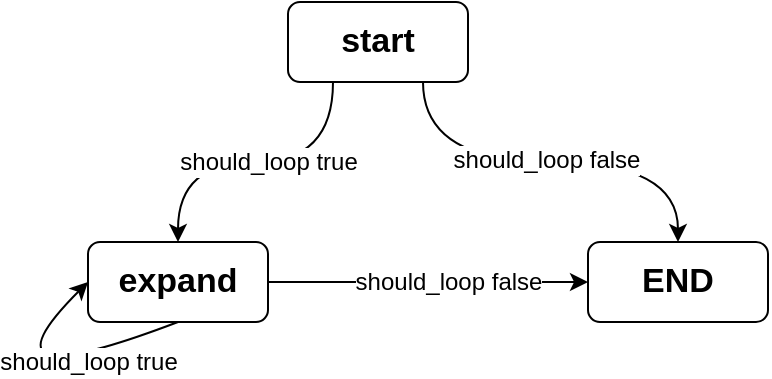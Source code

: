 <mxfile>
    <diagram id="jXBe2tsrdPCovAwmhKUR" name="Page-1">
        <mxGraphModel dx="420" dy="462" grid="1" gridSize="10" guides="1" tooltips="1" connect="1" arrows="1" fold="1" page="1" pageScale="1" pageWidth="850" pageHeight="1100" math="0" shadow="0">
            <root>
                <mxCell id="0"/>
                <mxCell id="1" parent="0"/>
                <mxCell id="5" style="edgeStyle=orthogonalEdgeStyle;html=1;exitX=0.25;exitY=1;exitDx=0;exitDy=0;entryX=0.5;entryY=0;entryDx=0;entryDy=0;fontSize=17;curved=1;" edge="1" parent="1" source="2" target="3">
                    <mxGeometry relative="1" as="geometry"/>
                </mxCell>
                <mxCell id="8" style="edgeStyle=orthogonalEdgeStyle;curved=1;html=1;exitX=0.75;exitY=1;exitDx=0;exitDy=0;entryX=0.5;entryY=0;entryDx=0;entryDy=0;fontSize=17;" edge="1" parent="1" source="2" target="4">
                    <mxGeometry relative="1" as="geometry"/>
                </mxCell>
                <mxCell id="9" value="should_loop false" style="edgeLabel;html=1;align=center;verticalAlign=middle;resizable=0;points=[];fontSize=12;" vertex="1" connectable="0" parent="8">
                    <mxGeometry x="-0.261" y="1" relative="1" as="geometry">
                        <mxPoint x="25" as="offset"/>
                    </mxGeometry>
                </mxCell>
                <mxCell id="2" value="start" style="rounded=1;whiteSpace=wrap;html=1;fontStyle=1;fontSize=17;" vertex="1" parent="1">
                    <mxGeometry x="230" y="100" width="90" height="40" as="geometry"/>
                </mxCell>
                <mxCell id="7" style="edgeStyle=orthogonalEdgeStyle;curved=1;html=1;exitX=1;exitY=0.5;exitDx=0;exitDy=0;entryX=0;entryY=0.5;entryDx=0;entryDy=0;fontSize=17;" edge="1" parent="1" source="3" target="4">
                    <mxGeometry relative="1" as="geometry"/>
                </mxCell>
                <mxCell id="3" value="expand" style="rounded=1;whiteSpace=wrap;html=1;fontStyle=1;fontSize=17;" vertex="1" parent="1">
                    <mxGeometry x="130" y="220" width="90" height="40" as="geometry"/>
                </mxCell>
                <mxCell id="4" value="END" style="rounded=1;whiteSpace=wrap;html=1;fontStyle=1;fontSize=17;" vertex="1" parent="1">
                    <mxGeometry x="380" y="220" width="90" height="40" as="geometry"/>
                </mxCell>
                <mxCell id="6" style="edgeStyle=orthogonalEdgeStyle;html=1;exitX=0.5;exitY=1;exitDx=0;exitDy=0;entryX=0;entryY=0.5;entryDx=0;entryDy=0;fontSize=17;curved=1;" edge="1" parent="1" source="3" target="3">
                    <mxGeometry relative="1" as="geometry">
                        <Array as="points">
                            <mxPoint x="70" y="300"/>
                        </Array>
                    </mxGeometry>
                </mxCell>
                <mxCell id="10" value="should_loop true" style="edgeLabel;html=1;align=center;verticalAlign=middle;resizable=0;points=[];fontSize=12;" vertex="1" connectable="0" parent="1">
                    <mxGeometry x="220" y="180" as="geometry"/>
                </mxCell>
                <mxCell id="11" value="should_loop true" style="edgeLabel;html=1;align=center;verticalAlign=middle;resizable=0;points=[];fontSize=12;" vertex="1" connectable="0" parent="1">
                    <mxGeometry x="130" y="280" as="geometry"/>
                </mxCell>
                <mxCell id="12" value="should_loop false" style="edgeLabel;html=1;align=center;verticalAlign=middle;resizable=0;points=[];fontSize=12;" vertex="1" connectable="0" parent="1">
                    <mxGeometry x="310" y="240" as="geometry"/>
                </mxCell>
            </root>
        </mxGraphModel>
    </diagram>
</mxfile>